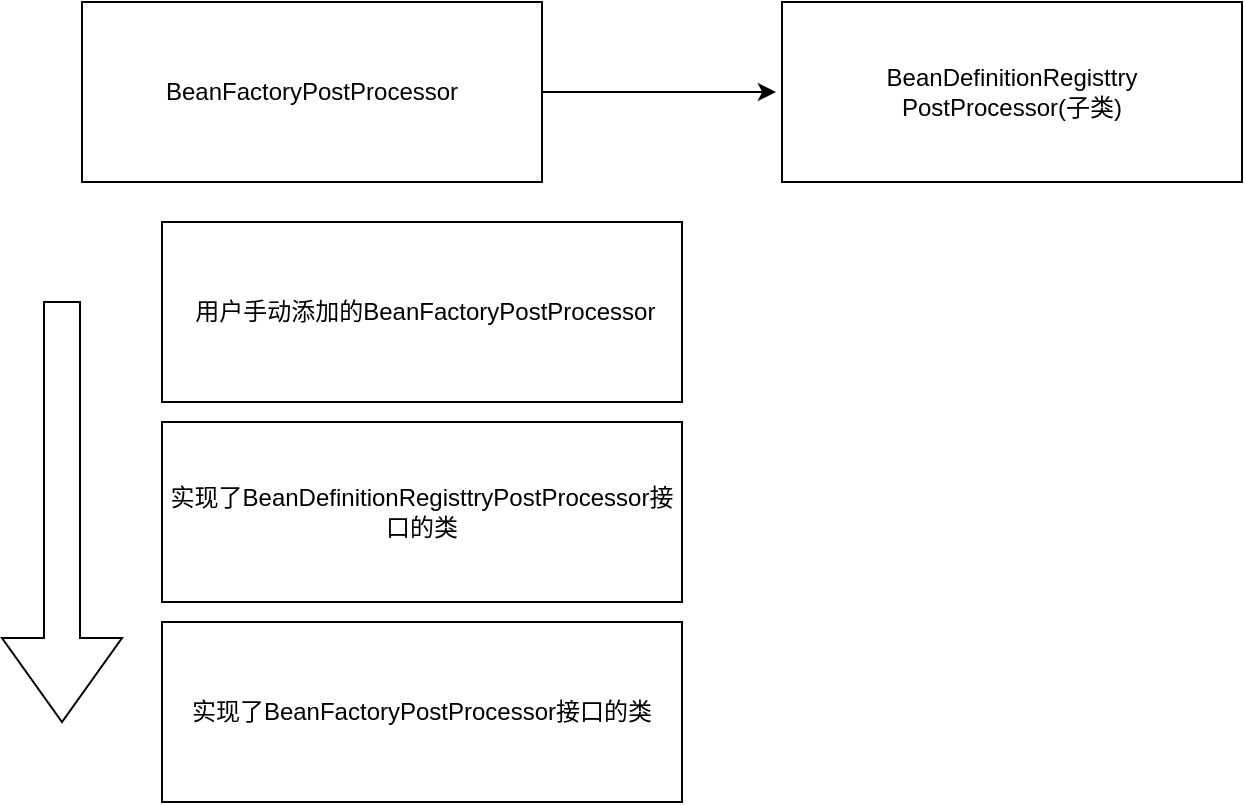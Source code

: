 <mxfile version="21.1.1" type="github">
  <diagram name="第 1 页" id="kPf6iTKsyfyUOKiPGm12">
    <mxGraphModel dx="879" dy="639" grid="1" gridSize="10" guides="1" tooltips="1" connect="1" arrows="1" fold="1" page="1" pageScale="1" pageWidth="1654" pageHeight="2336" math="0" shadow="0">
      <root>
        <mxCell id="0" />
        <mxCell id="1" parent="0" />
        <mxCell id="j61tei6_rBJSNLcT9V6f-1" value="BeanFactoryPostProcessor" style="rounded=0;whiteSpace=wrap;html=1;" vertex="1" parent="1">
          <mxGeometry x="50" y="100" width="230" height="90" as="geometry" />
        </mxCell>
        <mxCell id="j61tei6_rBJSNLcT9V6f-2" value="BeanDefinitionRegisttry&lt;br&gt;PostProcessor(子类)" style="rounded=0;whiteSpace=wrap;html=1;" vertex="1" parent="1">
          <mxGeometry x="400" y="100" width="230" height="90" as="geometry" />
        </mxCell>
        <mxCell id="j61tei6_rBJSNLcT9V6f-3" value="" style="endArrow=classic;html=1;rounded=0;entryX=-0.019;entryY=0.162;entryDx=0;entryDy=0;entryPerimeter=0;" edge="1" parent="1" source="j61tei6_rBJSNLcT9V6f-1">
          <mxGeometry width="50" height="50" relative="1" as="geometry">
            <mxPoint x="280" y="146.01" as="sourcePoint" />
            <mxPoint x="397.004" y="145" as="targetPoint" />
          </mxGeometry>
        </mxCell>
        <mxCell id="j61tei6_rBJSNLcT9V6f-4" value="" style="shape=singleArrow;direction=south;whiteSpace=wrap;html=1;" vertex="1" parent="1">
          <mxGeometry x="10" y="250" width="60" height="210" as="geometry" />
        </mxCell>
        <mxCell id="j61tei6_rBJSNLcT9V6f-9" value="&amp;nbsp;用户手动添加的BeanFactoryPostProcessor" style="rounded=0;whiteSpace=wrap;html=1;" vertex="1" parent="1">
          <mxGeometry x="90" y="210" width="260" height="90" as="geometry" />
        </mxCell>
        <mxCell id="j61tei6_rBJSNLcT9V6f-10" value="实现了BeanDefinitionRegisttryPostProcessor接口的类" style="rounded=0;whiteSpace=wrap;html=1;" vertex="1" parent="1">
          <mxGeometry x="90" y="310" width="260" height="90" as="geometry" />
        </mxCell>
        <mxCell id="j61tei6_rBJSNLcT9V6f-11" value="实现了BeanFactoryPostProcessor接口的类" style="rounded=0;whiteSpace=wrap;html=1;" vertex="1" parent="1">
          <mxGeometry x="90" y="410" width="260" height="90" as="geometry" />
        </mxCell>
      </root>
    </mxGraphModel>
  </diagram>
</mxfile>
